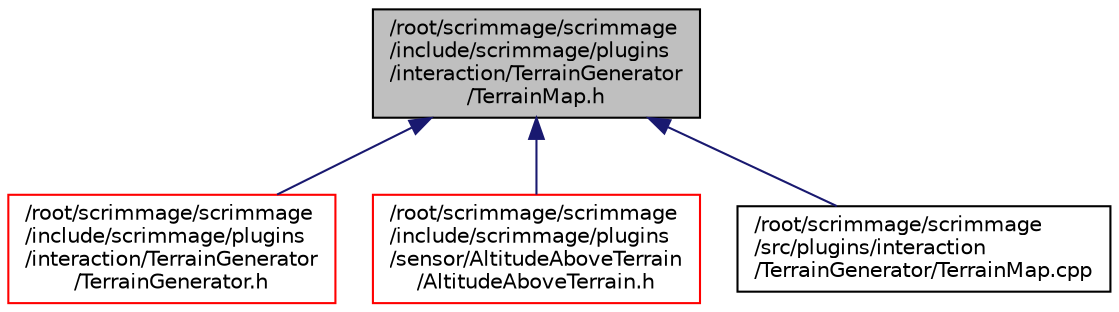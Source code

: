 digraph "/root/scrimmage/scrimmage/include/scrimmage/plugins/interaction/TerrainGenerator/TerrainMap.h"
{
 // LATEX_PDF_SIZE
  edge [fontname="Helvetica",fontsize="10",labelfontname="Helvetica",labelfontsize="10"];
  node [fontname="Helvetica",fontsize="10",shape=record];
  Node1 [label="/root/scrimmage/scrimmage\l/include/scrimmage/plugins\l/interaction/TerrainGenerator\l/TerrainMap.h",height=0.2,width=0.4,color="black", fillcolor="grey75", style="filled", fontcolor="black",tooltip="Brief file description."];
  Node1 -> Node2 [dir="back",color="midnightblue",fontsize="10",style="solid",fontname="Helvetica"];
  Node2 [label="/root/scrimmage/scrimmage\l/include/scrimmage/plugins\l/interaction/TerrainGenerator\l/TerrainGenerator.h",height=0.2,width=0.4,color="red", fillcolor="white", style="filled",URL="$TerrainGenerator_8h.html",tooltip="Brief file description."];
  Node1 -> Node4 [dir="back",color="midnightblue",fontsize="10",style="solid",fontname="Helvetica"];
  Node4 [label="/root/scrimmage/scrimmage\l/include/scrimmage/plugins\l/sensor/AltitudeAboveTerrain\l/AltitudeAboveTerrain.h",height=0.2,width=0.4,color="red", fillcolor="white", style="filled",URL="$AltitudeAboveTerrain_8h.html",tooltip="Brief file description."];
  Node1 -> Node6 [dir="back",color="midnightblue",fontsize="10",style="solid",fontname="Helvetica"];
  Node6 [label="/root/scrimmage/scrimmage\l/src/plugins/interaction\l/TerrainGenerator/TerrainMap.cpp",height=0.2,width=0.4,color="black", fillcolor="white", style="filled",URL="$TerrainMap_8cpp.html",tooltip="Brief file description."];
}
